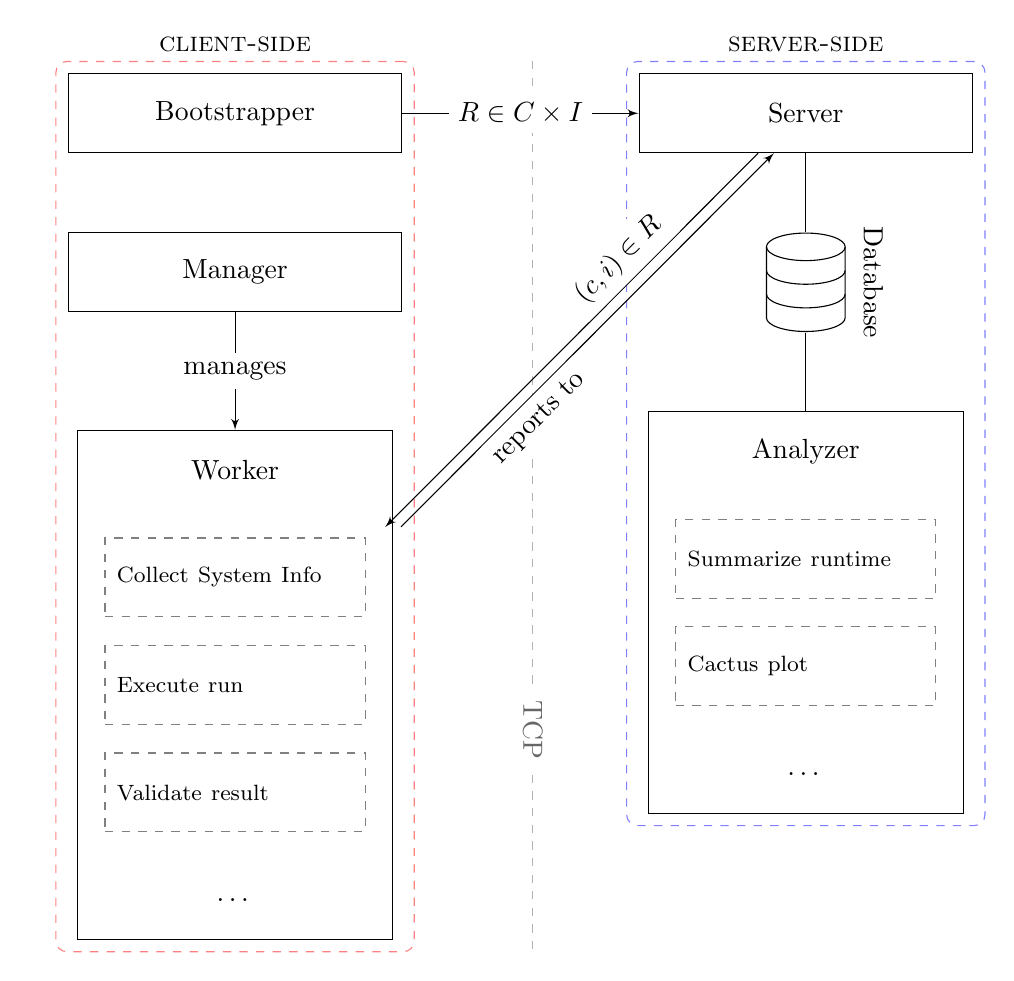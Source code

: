 \makeatletter
\tikzset{
    database/.style={
        path picture={
            \draw (0, 1.5*\database@segmentheight) circle [x radius=\database@radius,y radius=\database@aspectratio*\database@radius];
            \draw (-\database@radius, 0.5*\database@segmentheight) arc [start angle=180,end angle=360,x radius=\database@radius, y radius=\database@aspectratio*\database@radius];
            \draw (-\database@radius,-0.5*\database@segmentheight) arc [start angle=180,end angle=360,x radius=\database@radius, y radius=\database@aspectratio*\database@radius];
            \draw (-\database@radius,1.5*\database@segmentheight) -- ++(0,-3*\database@segmentheight) arc [start angle=180,end angle=360,x radius=\database@radius, y radius=\database@aspectratio*\database@radius] -- ++(0,3*\database@segmentheight);
        },
        minimum width=2*\database@radius + \pgflinewidth,
        minimum height=3*\database@segmentheight + 2*\database@aspectratio*\database@radius + \pgflinewidth,
    },
    database segment height/.store in=\database@segmentheight,
    database radius/.store in=\database@radius,
    database aspect ratio/.store in=\database@aspectratio,
    database segment height=0.1cm,
    database radius=0.25cm,
    database aspect ratio=0.35,
}
\makeatother

\tikzstyle {block} = [draw, text width=4cm, minimum height=1cm, align=center]
\tikzstyle {miniblock} = [draw=gray, dashed, text width=3cm, inner sep=1ex]

\begin{tikzpicture}
    \node [block] (bootstrapper) {Bootstrapper};
    \node [block, below=of bootstrapper] (manager) {Manager};
    \node [block, below=1.5cm of manager, inner sep=0pt] (worker) {
        \begin{tikzpicture}
            \matrix [row sep=1em] {
                \node {Worker}; \\
                \node [miniblock] {\footnotesize Collect System Info}; \\
                \node [miniblock] {\footnotesize Execute run}; \\
                \node [miniblock] {\footnotesize Validate result}; \\
                \node {\dots}; \\
            };
        \end{tikzpicture}
    };
    \draw [-latex'] (manager) -- (worker) node [midway, fill=white] {manages};

    \node [block, right=3cm of bootstrapper] (server) {Server};
    \node[database,database radius=0.5cm,database segment height=0.3cm, below=of server] (database) {};
    \node [right=0.1cm of database] {\rotatebox{-90}{Database}};
    \node [block, below=of database, inner sep=0pt] (analyzer) {
        \begin{tikzpicture}
            \matrix [row sep=1em] {
                \node {Analyzer}; \\
                \node [miniblock] {\footnotesize Summarize runtime}; \\
                \node [miniblock] {\footnotesize Cactus plot}; \\
                \node {\dots}; \\
            };
        \end{tikzpicture}
    };
    \draw (server) -- (database);
    \draw (database) -- (analyzer);

    \draw [-latex'] (bootstrapper) -- (server) node [midway, fill=white] {$R \in C \times I$};
    \path [-latex', transform canvas={xshift=-0.1cm}] (server) edge node [sloped, above, pos=0.33, fill=white] {$(c,i) \in R$} (worker);
    \path [-latex', transform canvas={xshift=0.1cm}] (worker) edge node [sloped, below, pos=0.33, fill=white] {reports to} (server);

    \begin{scope}[on background layer]
        \node[draw=red!50, dashed, inner sep=1ex, label=above:\sffamily\textsc{client-side},  rounded corners, fit=(bootstrapper)(manager)(worker)] (clientenv) {};
        \node[draw=blue!50, dashed, inner sep=1ex, label=above:\sffamily\textsc{server-side},  rounded corners, fit=(server)(database)(analyzer)] (serverenv) {};
        \path [draw=black!30, dashed] ([xshift=1.5cm] clientenv.north east) edge node [sloped, near end, text=black!60, fill=white] {TCP} ([xshift=1.5cm] clientenv.south east);
    \end{scope}

\end{tikzpicture}

